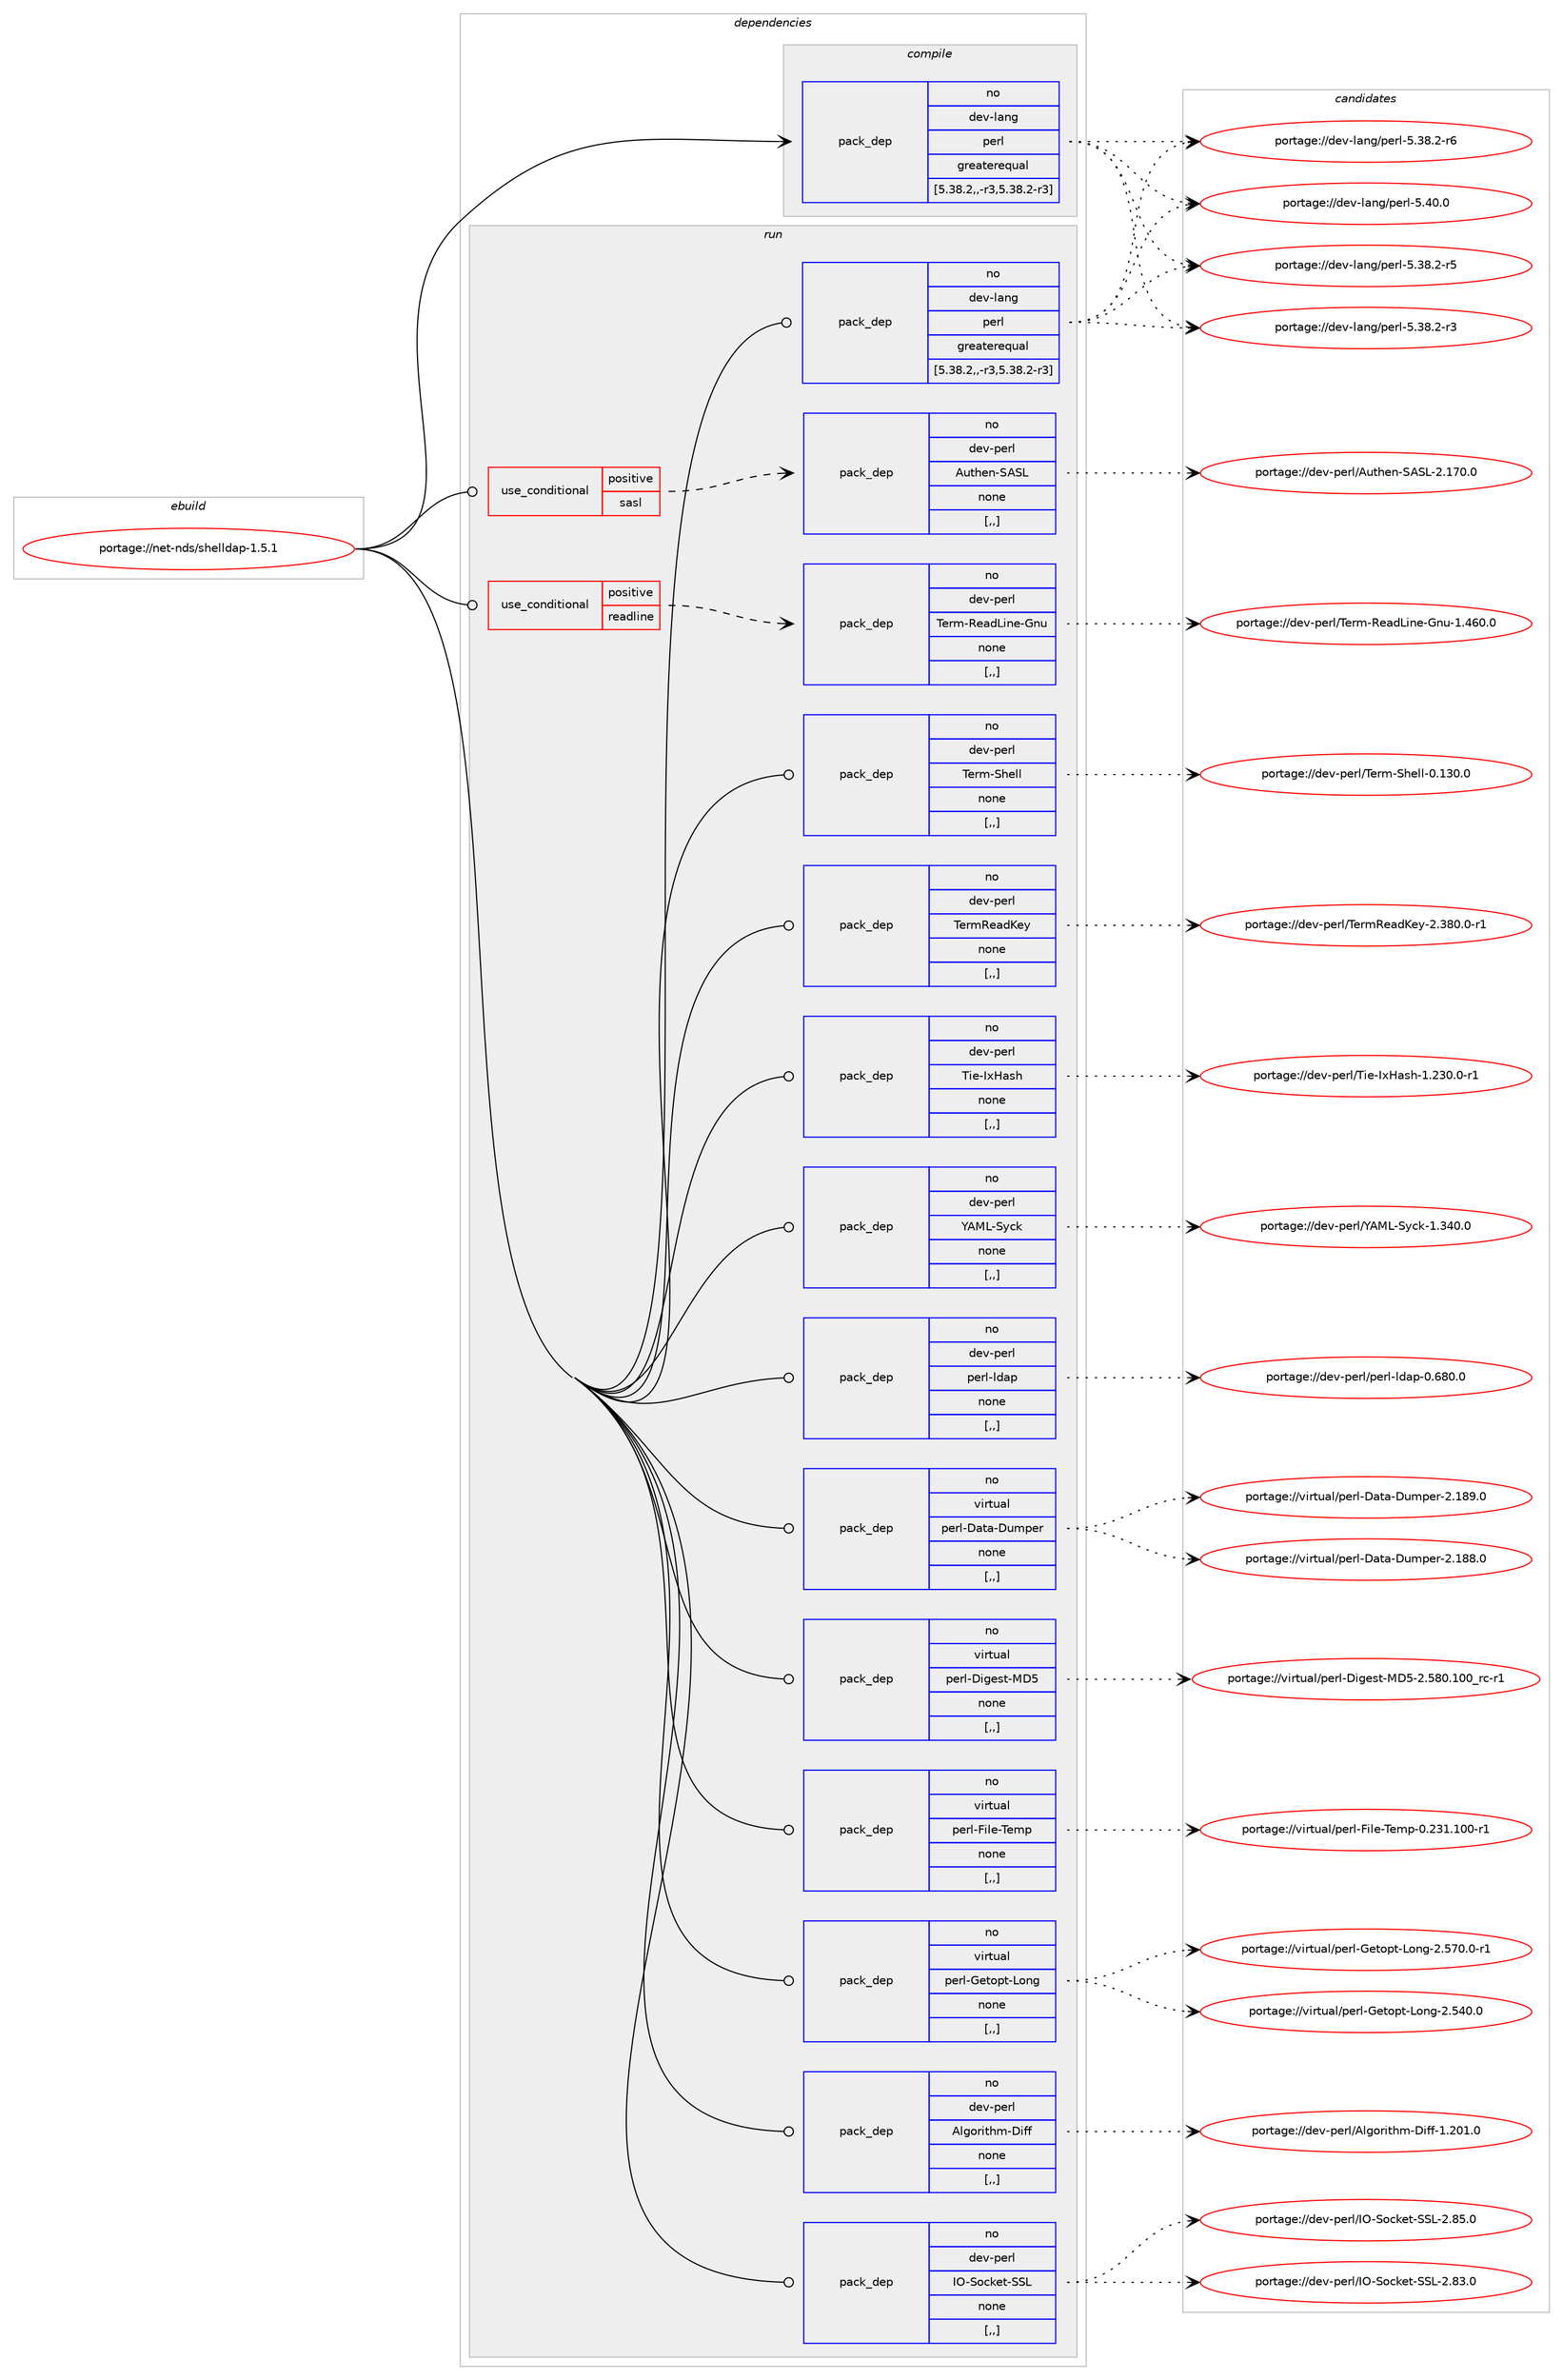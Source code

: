 digraph prolog {

# *************
# Graph options
# *************

newrank=true;
concentrate=true;
compound=true;
graph [rankdir=LR,fontname=Helvetica,fontsize=10,ranksep=1.5];#, ranksep=2.5, nodesep=0.2];
edge  [arrowhead=vee];
node  [fontname=Helvetica,fontsize=10];

# **********
# The ebuild
# **********

subgraph cluster_leftcol {
color=gray;
rank=same;
label=<<i>ebuild</i>>;
id [label="portage://net-nds/shelldap-1.5.1", color=red, width=4, href="../net-nds/shelldap-1.5.1.svg"];
}

# ****************
# The dependencies
# ****************

subgraph cluster_midcol {
color=gray;
label=<<i>dependencies</i>>;
subgraph cluster_compile {
fillcolor="#eeeeee";
style=filled;
label=<<i>compile</i>>;
subgraph pack270012 {
dependency370273 [label=<<TABLE BORDER="0" CELLBORDER="1" CELLSPACING="0" CELLPADDING="4" WIDTH="220"><TR><TD ROWSPAN="6" CELLPADDING="30">pack_dep</TD></TR><TR><TD WIDTH="110">no</TD></TR><TR><TD>dev-lang</TD></TR><TR><TD>perl</TD></TR><TR><TD>greaterequal</TD></TR><TR><TD>[5.38.2,,-r3,5.38.2-r3]</TD></TR></TABLE>>, shape=none, color=blue];
}
id:e -> dependency370273:w [weight=20,style="solid",arrowhead="vee"];
}
subgraph cluster_compileandrun {
fillcolor="#eeeeee";
style=filled;
label=<<i>compile and run</i>>;
}
subgraph cluster_run {
fillcolor="#eeeeee";
style=filled;
label=<<i>run</i>>;
subgraph cond97583 {
dependency370274 [label=<<TABLE BORDER="0" CELLBORDER="1" CELLSPACING="0" CELLPADDING="4"><TR><TD ROWSPAN="3" CELLPADDING="10">use_conditional</TD></TR><TR><TD>positive</TD></TR><TR><TD>readline</TD></TR></TABLE>>, shape=none, color=red];
subgraph pack270013 {
dependency370275 [label=<<TABLE BORDER="0" CELLBORDER="1" CELLSPACING="0" CELLPADDING="4" WIDTH="220"><TR><TD ROWSPAN="6" CELLPADDING="30">pack_dep</TD></TR><TR><TD WIDTH="110">no</TD></TR><TR><TD>dev-perl</TD></TR><TR><TD>Term-ReadLine-Gnu</TD></TR><TR><TD>none</TD></TR><TR><TD>[,,]</TD></TR></TABLE>>, shape=none, color=blue];
}
dependency370274:e -> dependency370275:w [weight=20,style="dashed",arrowhead="vee"];
}
id:e -> dependency370274:w [weight=20,style="solid",arrowhead="odot"];
subgraph cond97584 {
dependency370276 [label=<<TABLE BORDER="0" CELLBORDER="1" CELLSPACING="0" CELLPADDING="4"><TR><TD ROWSPAN="3" CELLPADDING="10">use_conditional</TD></TR><TR><TD>positive</TD></TR><TR><TD>sasl</TD></TR></TABLE>>, shape=none, color=red];
subgraph pack270014 {
dependency370277 [label=<<TABLE BORDER="0" CELLBORDER="1" CELLSPACING="0" CELLPADDING="4" WIDTH="220"><TR><TD ROWSPAN="6" CELLPADDING="30">pack_dep</TD></TR><TR><TD WIDTH="110">no</TD></TR><TR><TD>dev-perl</TD></TR><TR><TD>Authen-SASL</TD></TR><TR><TD>none</TD></TR><TR><TD>[,,]</TD></TR></TABLE>>, shape=none, color=blue];
}
dependency370276:e -> dependency370277:w [weight=20,style="dashed",arrowhead="vee"];
}
id:e -> dependency370276:w [weight=20,style="solid",arrowhead="odot"];
subgraph pack270015 {
dependency370278 [label=<<TABLE BORDER="0" CELLBORDER="1" CELLSPACING="0" CELLPADDING="4" WIDTH="220"><TR><TD ROWSPAN="6" CELLPADDING="30">pack_dep</TD></TR><TR><TD WIDTH="110">no</TD></TR><TR><TD>dev-lang</TD></TR><TR><TD>perl</TD></TR><TR><TD>greaterequal</TD></TR><TR><TD>[5.38.2,,-r3,5.38.2-r3]</TD></TR></TABLE>>, shape=none, color=blue];
}
id:e -> dependency370278:w [weight=20,style="solid",arrowhead="odot"];
subgraph pack270016 {
dependency370279 [label=<<TABLE BORDER="0" CELLBORDER="1" CELLSPACING="0" CELLPADDING="4" WIDTH="220"><TR><TD ROWSPAN="6" CELLPADDING="30">pack_dep</TD></TR><TR><TD WIDTH="110">no</TD></TR><TR><TD>dev-perl</TD></TR><TR><TD>Algorithm-Diff</TD></TR><TR><TD>none</TD></TR><TR><TD>[,,]</TD></TR></TABLE>>, shape=none, color=blue];
}
id:e -> dependency370279:w [weight=20,style="solid",arrowhead="odot"];
subgraph pack270017 {
dependency370280 [label=<<TABLE BORDER="0" CELLBORDER="1" CELLSPACING="0" CELLPADDING="4" WIDTH="220"><TR><TD ROWSPAN="6" CELLPADDING="30">pack_dep</TD></TR><TR><TD WIDTH="110">no</TD></TR><TR><TD>dev-perl</TD></TR><TR><TD>IO-Socket-SSL</TD></TR><TR><TD>none</TD></TR><TR><TD>[,,]</TD></TR></TABLE>>, shape=none, color=blue];
}
id:e -> dependency370280:w [weight=20,style="solid",arrowhead="odot"];
subgraph pack270018 {
dependency370281 [label=<<TABLE BORDER="0" CELLBORDER="1" CELLSPACING="0" CELLPADDING="4" WIDTH="220"><TR><TD ROWSPAN="6" CELLPADDING="30">pack_dep</TD></TR><TR><TD WIDTH="110">no</TD></TR><TR><TD>dev-perl</TD></TR><TR><TD>Term-Shell</TD></TR><TR><TD>none</TD></TR><TR><TD>[,,]</TD></TR></TABLE>>, shape=none, color=blue];
}
id:e -> dependency370281:w [weight=20,style="solid",arrowhead="odot"];
subgraph pack270019 {
dependency370282 [label=<<TABLE BORDER="0" CELLBORDER="1" CELLSPACING="0" CELLPADDING="4" WIDTH="220"><TR><TD ROWSPAN="6" CELLPADDING="30">pack_dep</TD></TR><TR><TD WIDTH="110">no</TD></TR><TR><TD>dev-perl</TD></TR><TR><TD>TermReadKey</TD></TR><TR><TD>none</TD></TR><TR><TD>[,,]</TD></TR></TABLE>>, shape=none, color=blue];
}
id:e -> dependency370282:w [weight=20,style="solid",arrowhead="odot"];
subgraph pack270020 {
dependency370283 [label=<<TABLE BORDER="0" CELLBORDER="1" CELLSPACING="0" CELLPADDING="4" WIDTH="220"><TR><TD ROWSPAN="6" CELLPADDING="30">pack_dep</TD></TR><TR><TD WIDTH="110">no</TD></TR><TR><TD>dev-perl</TD></TR><TR><TD>Tie-IxHash</TD></TR><TR><TD>none</TD></TR><TR><TD>[,,]</TD></TR></TABLE>>, shape=none, color=blue];
}
id:e -> dependency370283:w [weight=20,style="solid",arrowhead="odot"];
subgraph pack270021 {
dependency370284 [label=<<TABLE BORDER="0" CELLBORDER="1" CELLSPACING="0" CELLPADDING="4" WIDTH="220"><TR><TD ROWSPAN="6" CELLPADDING="30">pack_dep</TD></TR><TR><TD WIDTH="110">no</TD></TR><TR><TD>dev-perl</TD></TR><TR><TD>YAML-Syck</TD></TR><TR><TD>none</TD></TR><TR><TD>[,,]</TD></TR></TABLE>>, shape=none, color=blue];
}
id:e -> dependency370284:w [weight=20,style="solid",arrowhead="odot"];
subgraph pack270022 {
dependency370285 [label=<<TABLE BORDER="0" CELLBORDER="1" CELLSPACING="0" CELLPADDING="4" WIDTH="220"><TR><TD ROWSPAN="6" CELLPADDING="30">pack_dep</TD></TR><TR><TD WIDTH="110">no</TD></TR><TR><TD>dev-perl</TD></TR><TR><TD>perl-ldap</TD></TR><TR><TD>none</TD></TR><TR><TD>[,,]</TD></TR></TABLE>>, shape=none, color=blue];
}
id:e -> dependency370285:w [weight=20,style="solid",arrowhead="odot"];
subgraph pack270023 {
dependency370286 [label=<<TABLE BORDER="0" CELLBORDER="1" CELLSPACING="0" CELLPADDING="4" WIDTH="220"><TR><TD ROWSPAN="6" CELLPADDING="30">pack_dep</TD></TR><TR><TD WIDTH="110">no</TD></TR><TR><TD>virtual</TD></TR><TR><TD>perl-Data-Dumper</TD></TR><TR><TD>none</TD></TR><TR><TD>[,,]</TD></TR></TABLE>>, shape=none, color=blue];
}
id:e -> dependency370286:w [weight=20,style="solid",arrowhead="odot"];
subgraph pack270024 {
dependency370287 [label=<<TABLE BORDER="0" CELLBORDER="1" CELLSPACING="0" CELLPADDING="4" WIDTH="220"><TR><TD ROWSPAN="6" CELLPADDING="30">pack_dep</TD></TR><TR><TD WIDTH="110">no</TD></TR><TR><TD>virtual</TD></TR><TR><TD>perl-Digest-MD5</TD></TR><TR><TD>none</TD></TR><TR><TD>[,,]</TD></TR></TABLE>>, shape=none, color=blue];
}
id:e -> dependency370287:w [weight=20,style="solid",arrowhead="odot"];
subgraph pack270025 {
dependency370288 [label=<<TABLE BORDER="0" CELLBORDER="1" CELLSPACING="0" CELLPADDING="4" WIDTH="220"><TR><TD ROWSPAN="6" CELLPADDING="30">pack_dep</TD></TR><TR><TD WIDTH="110">no</TD></TR><TR><TD>virtual</TD></TR><TR><TD>perl-File-Temp</TD></TR><TR><TD>none</TD></TR><TR><TD>[,,]</TD></TR></TABLE>>, shape=none, color=blue];
}
id:e -> dependency370288:w [weight=20,style="solid",arrowhead="odot"];
subgraph pack270026 {
dependency370289 [label=<<TABLE BORDER="0" CELLBORDER="1" CELLSPACING="0" CELLPADDING="4" WIDTH="220"><TR><TD ROWSPAN="6" CELLPADDING="30">pack_dep</TD></TR><TR><TD WIDTH="110">no</TD></TR><TR><TD>virtual</TD></TR><TR><TD>perl-Getopt-Long</TD></TR><TR><TD>none</TD></TR><TR><TD>[,,]</TD></TR></TABLE>>, shape=none, color=blue];
}
id:e -> dependency370289:w [weight=20,style="solid",arrowhead="odot"];
}
}

# **************
# The candidates
# **************

subgraph cluster_choices {
rank=same;
color=gray;
label=<<i>candidates</i>>;

subgraph choice270012 {
color=black;
nodesep=1;
choice100101118451089711010347112101114108455346515646504511451 [label="portage://dev-lang/perl-5.38.2-r3", color=red, width=4,href="../dev-lang/perl-5.38.2-r3.svg"];
choice100101118451089711010347112101114108455346515646504511453 [label="portage://dev-lang/perl-5.38.2-r5", color=red, width=4,href="../dev-lang/perl-5.38.2-r5.svg"];
choice100101118451089711010347112101114108455346515646504511454 [label="portage://dev-lang/perl-5.38.2-r6", color=red, width=4,href="../dev-lang/perl-5.38.2-r6.svg"];
choice10010111845108971101034711210111410845534652484648 [label="portage://dev-lang/perl-5.40.0", color=red, width=4,href="../dev-lang/perl-5.40.0.svg"];
dependency370273:e -> choice100101118451089711010347112101114108455346515646504511451:w [style=dotted,weight="100"];
dependency370273:e -> choice100101118451089711010347112101114108455346515646504511453:w [style=dotted,weight="100"];
dependency370273:e -> choice100101118451089711010347112101114108455346515646504511454:w [style=dotted,weight="100"];
dependency370273:e -> choice10010111845108971101034711210111410845534652484648:w [style=dotted,weight="100"];
}
subgraph choice270013 {
color=black;
nodesep=1;
choice1001011184511210111410847841011141094582101971007610511010145711101174549465254484648 [label="portage://dev-perl/Term-ReadLine-Gnu-1.460.0", color=red, width=4,href="../dev-perl/Term-ReadLine-Gnu-1.460.0.svg"];
dependency370275:e -> choice1001011184511210111410847841011141094582101971007610511010145711101174549465254484648:w [style=dotted,weight="100"];
}
subgraph choice270014 {
color=black;
nodesep=1;
choice10010111845112101114108476511711610410111045836583764550464955484648 [label="portage://dev-perl/Authen-SASL-2.170.0", color=red, width=4,href="../dev-perl/Authen-SASL-2.170.0.svg"];
dependency370277:e -> choice10010111845112101114108476511711610410111045836583764550464955484648:w [style=dotted,weight="100"];
}
subgraph choice270015 {
color=black;
nodesep=1;
choice100101118451089711010347112101114108455346515646504511451 [label="portage://dev-lang/perl-5.38.2-r3", color=red, width=4,href="../dev-lang/perl-5.38.2-r3.svg"];
choice100101118451089711010347112101114108455346515646504511453 [label="portage://dev-lang/perl-5.38.2-r5", color=red, width=4,href="../dev-lang/perl-5.38.2-r5.svg"];
choice100101118451089711010347112101114108455346515646504511454 [label="portage://dev-lang/perl-5.38.2-r6", color=red, width=4,href="../dev-lang/perl-5.38.2-r6.svg"];
choice10010111845108971101034711210111410845534652484648 [label="portage://dev-lang/perl-5.40.0", color=red, width=4,href="../dev-lang/perl-5.40.0.svg"];
dependency370278:e -> choice100101118451089711010347112101114108455346515646504511451:w [style=dotted,weight="100"];
dependency370278:e -> choice100101118451089711010347112101114108455346515646504511453:w [style=dotted,weight="100"];
dependency370278:e -> choice100101118451089711010347112101114108455346515646504511454:w [style=dotted,weight="100"];
dependency370278:e -> choice10010111845108971101034711210111410845534652484648:w [style=dotted,weight="100"];
}
subgraph choice270016 {
color=black;
nodesep=1;
choice10010111845112101114108476510810311111410511610410945681051021024549465048494648 [label="portage://dev-perl/Algorithm-Diff-1.201.0", color=red, width=4,href="../dev-perl/Algorithm-Diff-1.201.0.svg"];
dependency370279:e -> choice10010111845112101114108476510810311111410511610410945681051021024549465048494648:w [style=dotted,weight="100"];
}
subgraph choice270017 {
color=black;
nodesep=1;
choice100101118451121011141084773794583111991071011164583837645504656514648 [label="portage://dev-perl/IO-Socket-SSL-2.83.0", color=red, width=4,href="../dev-perl/IO-Socket-SSL-2.83.0.svg"];
choice100101118451121011141084773794583111991071011164583837645504656534648 [label="portage://dev-perl/IO-Socket-SSL-2.85.0", color=red, width=4,href="../dev-perl/IO-Socket-SSL-2.85.0.svg"];
dependency370280:e -> choice100101118451121011141084773794583111991071011164583837645504656514648:w [style=dotted,weight="100"];
dependency370280:e -> choice100101118451121011141084773794583111991071011164583837645504656534648:w [style=dotted,weight="100"];
}
subgraph choice270018 {
color=black;
nodesep=1;
choice10010111845112101114108478410111410945831041011081084548464951484648 [label="portage://dev-perl/Term-Shell-0.130.0", color=red, width=4,href="../dev-perl/Term-Shell-0.130.0.svg"];
dependency370281:e -> choice10010111845112101114108478410111410945831041011081084548464951484648:w [style=dotted,weight="100"];
}
subgraph choice270019 {
color=black;
nodesep=1;
choice10010111845112101114108478410111410982101971007510112145504651564846484511449 [label="portage://dev-perl/TermReadKey-2.380.0-r1", color=red, width=4,href="../dev-perl/TermReadKey-2.380.0-r1.svg"];
dependency370282:e -> choice10010111845112101114108478410111410982101971007510112145504651564846484511449:w [style=dotted,weight="100"];
}
subgraph choice270020 {
color=black;
nodesep=1;
choice1001011184511210111410847841051014573120729711510445494650514846484511449 [label="portage://dev-perl/Tie-IxHash-1.230.0-r1", color=red, width=4,href="../dev-perl/Tie-IxHash-1.230.0-r1.svg"];
dependency370283:e -> choice1001011184511210111410847841051014573120729711510445494650514846484511449:w [style=dotted,weight="100"];
}
subgraph choice270021 {
color=black;
nodesep=1;
choice1001011184511210111410847896577764583121991074549465152484648 [label="portage://dev-perl/YAML-Syck-1.340.0", color=red, width=4,href="../dev-perl/YAML-Syck-1.340.0.svg"];
dependency370284:e -> choice1001011184511210111410847896577764583121991074549465152484648:w [style=dotted,weight="100"];
}
subgraph choice270022 {
color=black;
nodesep=1;
choice100101118451121011141084711210111410845108100971124548465456484648 [label="portage://dev-perl/perl-ldap-0.680.0", color=red, width=4,href="../dev-perl/perl-ldap-0.680.0.svg"];
dependency370285:e -> choice100101118451121011141084711210111410845108100971124548465456484648:w [style=dotted,weight="100"];
}
subgraph choice270023 {
color=black;
nodesep=1;
choice11810511411611797108471121011141084568971169745681171091121011144550464956564648 [label="portage://virtual/perl-Data-Dumper-2.188.0", color=red, width=4,href="../virtual/perl-Data-Dumper-2.188.0.svg"];
choice11810511411611797108471121011141084568971169745681171091121011144550464956574648 [label="portage://virtual/perl-Data-Dumper-2.189.0", color=red, width=4,href="../virtual/perl-Data-Dumper-2.189.0.svg"];
dependency370286:e -> choice11810511411611797108471121011141084568971169745681171091121011144550464956564648:w [style=dotted,weight="100"];
dependency370286:e -> choice11810511411611797108471121011141084568971169745681171091121011144550464956574648:w [style=dotted,weight="100"];
}
subgraph choice270024 {
color=black;
nodesep=1;
choice11810511411611797108471121011141084568105103101115116457768534550465356484649484895114994511449 [label="portage://virtual/perl-Digest-MD5-2.580.100_rc-r1", color=red, width=4,href="../virtual/perl-Digest-MD5-2.580.100_rc-r1.svg"];
dependency370287:e -> choice11810511411611797108471121011141084568105103101115116457768534550465356484649484895114994511449:w [style=dotted,weight="100"];
}
subgraph choice270025 {
color=black;
nodesep=1;
choice118105114116117971084711210111410845701051081014584101109112454846505149464948484511449 [label="portage://virtual/perl-File-Temp-0.231.100-r1", color=red, width=4,href="../virtual/perl-File-Temp-0.231.100-r1.svg"];
dependency370288:e -> choice118105114116117971084711210111410845701051081014584101109112454846505149464948484511449:w [style=dotted,weight="100"];
}
subgraph choice270026 {
color=black;
nodesep=1;
choice1181051141161179710847112101114108457110111611111211645761111101034550465352484648 [label="portage://virtual/perl-Getopt-Long-2.540.0", color=red, width=4,href="../virtual/perl-Getopt-Long-2.540.0.svg"];
choice11810511411611797108471121011141084571101116111112116457611111010345504653554846484511449 [label="portage://virtual/perl-Getopt-Long-2.570.0-r1", color=red, width=4,href="../virtual/perl-Getopt-Long-2.570.0-r1.svg"];
dependency370289:e -> choice1181051141161179710847112101114108457110111611111211645761111101034550465352484648:w [style=dotted,weight="100"];
dependency370289:e -> choice11810511411611797108471121011141084571101116111112116457611111010345504653554846484511449:w [style=dotted,weight="100"];
}
}

}
